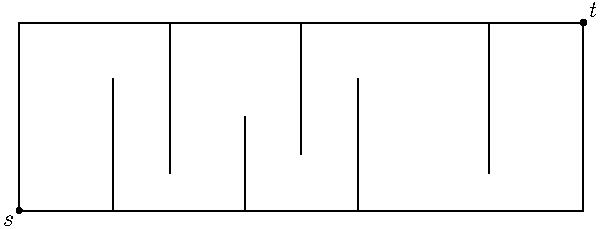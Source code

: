 // Code for drawing stalactites and stalagmites
size(300);
import geometry;

// Draw start and target points
point s = (0,0);
point t = (3,1);
dot(s); dot(t);

// Draw surrounding box
draw(box(s,t));

// Draw stalagmites (mites go up)
point   [] mtips  = {(0.5,0.7), (1.2,0.5),  (1.8,0.7)};
segment [] mites = {};

for (int i=0 ; i< mtips.length; ++i){
  mites[i] = line((mtips[i].x,0), mtips[i]);
  draw(mites[i]);
}

// Draw stalactites (tites down)
point   [] ttips = {(0.8,0.2), (1.5,0.3),  (2.5,0.2)};
segment [] tites = {};

for (int i=0 ; i< ttips.length; ++i){
  tites[i] = line((ttips[i].x,1), ttips[i]);
  draw(tites[i]);
}

label("$s$", s, SW );
label("$t$", t, NE );

// // draw starting segment
// draw(s--mtips[0], dashed+purple);

// // draw segments joining tips of tites and mites
// for (int i=0 ; i<mtips.length ; ++i){
//   draw(mtips[i]--ttips[i], dashed+red);
// }

// for (int i=0 ; i<ttips.length-1 ; ++i){
//   draw(ttips[i]--mtips[i+1], dashed+darkgreen);
// }

// //draw ending segment
// draw(ttips[ttips.length-1]--t, dashed+purple);
